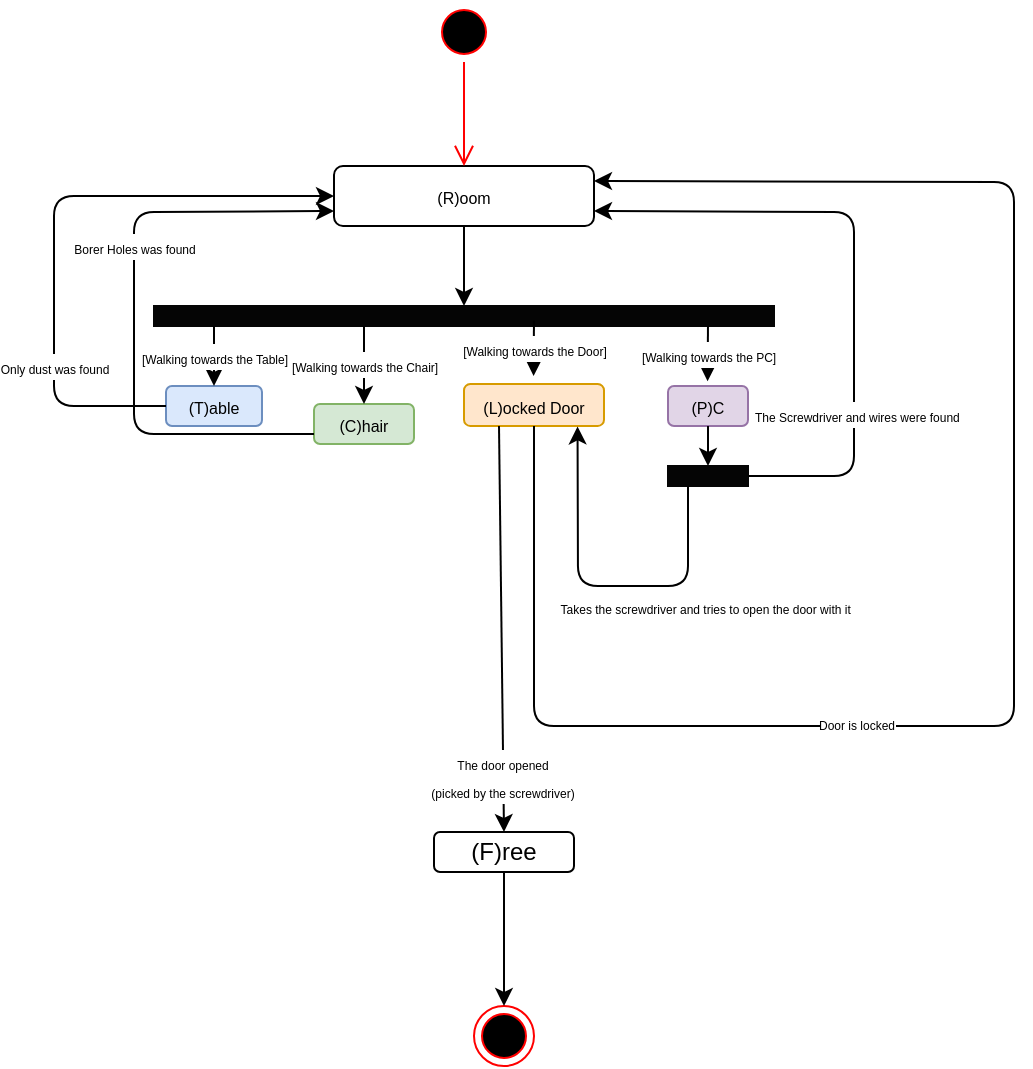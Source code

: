 <mxfile version="14.0.5" type="device"><diagram name="Page-1" id="e7e014a7-5840-1c2e-5031-d8a46d1fe8dd"><mxGraphModel dx="1422" dy="1588" grid="1" gridSize="10" guides="1" tooltips="1" connect="1" arrows="1" fold="1" page="1" pageScale="1" pageWidth="1169" pageHeight="826" background="#ffffff" math="0" shadow="0"><root><mxCell id="0"/><mxCell id="1" parent="0"/><mxCell id="0emYP5qYJsGkSNV9PV7W-44" value="&lt;font style=&quot;font-size: 8px&quot;&gt;(R)oom&lt;/font&gt;" style="rounded=1;whiteSpace=wrap;html=1;" vertex="1" parent="1"><mxGeometry x="520" y="80" width="130" height="30" as="geometry"/></mxCell><mxCell id="0emYP5qYJsGkSNV9PV7W-45" value="&lt;font style=&quot;font-size: 8px&quot;&gt;(T)able&lt;/font&gt;" style="rounded=1;whiteSpace=wrap;html=1;fillColor=#dae8fc;strokeColor=#6c8ebf;" vertex="1" parent="1"><mxGeometry x="436" y="190" width="48" height="20" as="geometry"/></mxCell><mxCell id="0emYP5qYJsGkSNV9PV7W-46" value="&lt;font style=&quot;font-size: 8px&quot;&gt;(C)hair&lt;/font&gt;" style="rounded=1;whiteSpace=wrap;html=1;fillColor=#d5e8d4;strokeColor=#82b366;" vertex="1" parent="1"><mxGeometry x="510" y="199" width="50" height="20" as="geometry"/></mxCell><mxCell id="0emYP5qYJsGkSNV9PV7W-47" value="&lt;font style=&quot;font-size: 8px&quot;&gt;(L)ocked Door&lt;/font&gt;" style="rounded=1;whiteSpace=wrap;html=1;fillColor=#ffe6cc;strokeColor=#d79b00;" vertex="1" parent="1"><mxGeometry x="585" y="189" width="70" height="21" as="geometry"/></mxCell><mxCell id="0emYP5qYJsGkSNV9PV7W-48" value="(F)ree" style="rounded=1;whiteSpace=wrap;html=1;" vertex="1" parent="1"><mxGeometry x="570" y="413" width="70" height="20" as="geometry"/></mxCell><mxCell id="0emYP5qYJsGkSNV9PV7W-50" value="&lt;font style=&quot;font-size: 8px&quot;&gt;(P)C&lt;/font&gt;" style="rounded=1;whiteSpace=wrap;html=1;fillColor=#e1d5e7;strokeColor=#9673a6;" vertex="1" parent="1"><mxGeometry x="687" y="190" width="40" height="20" as="geometry"/></mxCell><mxCell id="0emYP5qYJsGkSNV9PV7W-51" value="" style="endArrow=classic;html=1;exitX=0.5;exitY=1;exitDx=0;exitDy=0;" edge="1" parent="1" source="0emYP5qYJsGkSNV9PV7W-44"><mxGeometry width="50" height="50" relative="1" as="geometry"><mxPoint x="720" y="210" as="sourcePoint"/><mxPoint x="585" y="150" as="targetPoint"/></mxGeometry></mxCell><mxCell id="0emYP5qYJsGkSNV9PV7W-52" value="" style="rounded=0;whiteSpace=wrap;html=1;strokeColor=#050505;fillColor=#050505;" vertex="1" parent="1"><mxGeometry x="430" y="150" width="310" height="10" as="geometry"/></mxCell><mxCell id="0emYP5qYJsGkSNV9PV7W-55" value="&lt;font style=&quot;font-size: 6px&quot;&gt;[Walking towards the Table]&lt;/font&gt;" style="endArrow=classic;html=1;entryX=0.5;entryY=0;entryDx=0;entryDy=0;" edge="1" parent="1" target="0emYP5qYJsGkSNV9PV7W-45"><mxGeometry width="50" height="50" relative="1" as="geometry"><mxPoint x="460" y="160" as="sourcePoint"/><mxPoint x="460" y="180" as="targetPoint"/></mxGeometry></mxCell><mxCell id="0emYP5qYJsGkSNV9PV7W-56" value="&lt;font style=&quot;font-size: 6px&quot;&gt;[Walking towards the Chair]&lt;/font&gt;" style="endArrow=classic;html=1;entryX=0.5;entryY=0;entryDx=0;entryDy=0;" edge="1" parent="1" target="0emYP5qYJsGkSNV9PV7W-46"><mxGeometry width="50" height="50" relative="1" as="geometry"><mxPoint x="534.99" y="160" as="sourcePoint"/><mxPoint x="534.798" y="187.6" as="targetPoint"/></mxGeometry></mxCell><mxCell id="0emYP5qYJsGkSNV9PV7W-57" value="&lt;font style=&quot;font-size: 6px&quot;&gt;[Walking towards the Door]&lt;/font&gt;" style="endArrow=classic;html=1;entryX=0.371;entryY=-0.12;entryDx=0;entryDy=0;entryPerimeter=0;" edge="1" parent="1"><mxGeometry width="50" height="50" relative="1" as="geometry"><mxPoint x="619.99" y="157.4" as="sourcePoint"/><mxPoint x="619.798" y="185.0" as="targetPoint"/></mxGeometry></mxCell><mxCell id="0emYP5qYJsGkSNV9PV7W-58" value="&lt;font style=&quot;font-size: 6px&quot;&gt;[Walking towards the PC]&lt;/font&gt;" style="endArrow=classic;html=1;entryX=0.371;entryY=-0.12;entryDx=0;entryDy=0;entryPerimeter=0;" edge="1" parent="1"><mxGeometry width="50" height="50" relative="1" as="geometry"><mxPoint x="706.99" y="160" as="sourcePoint"/><mxPoint x="706.798" y="187.6" as="targetPoint"/></mxGeometry></mxCell><mxCell id="0emYP5qYJsGkSNV9PV7W-60" value="&lt;font style=&quot;font-size: 6px&quot;&gt;Only dust was found&lt;/font&gt;" style="endArrow=classic;html=1;exitX=0;exitY=0.5;exitDx=0;exitDy=0;entryX=0;entryY=0.5;entryDx=0;entryDy=0;" edge="1" parent="1" source="0emYP5qYJsGkSNV9PV7W-45" target="0emYP5qYJsGkSNV9PV7W-44"><mxGeometry x="-0.495" width="50" height="50" relative="1" as="geometry"><mxPoint x="410" y="290" as="sourcePoint"/><mxPoint x="460" y="240" as="targetPoint"/><Array as="points"><mxPoint x="380" y="200"/><mxPoint x="380" y="95"/></Array><mxPoint as="offset"/></mxGeometry></mxCell><mxCell id="0emYP5qYJsGkSNV9PV7W-63" value="" style="endArrow=classic;html=1;exitX=0;exitY=0.75;exitDx=0;exitDy=0;entryX=0;entryY=0.75;entryDx=0;entryDy=0;" edge="1" parent="1" source="0emYP5qYJsGkSNV9PV7W-46" target="0emYP5qYJsGkSNV9PV7W-44"><mxGeometry width="50" height="50" relative="1" as="geometry"><mxPoint x="600" y="210" as="sourcePoint"/><mxPoint x="650" y="160" as="targetPoint"/><Array as="points"><mxPoint x="420" y="214"/><mxPoint x="420" y="160"/><mxPoint x="420" y="103"/></Array></mxGeometry></mxCell><mxCell id="0emYP5qYJsGkSNV9PV7W-70" value="&lt;font style=&quot;font-size: 6px&quot;&gt;Borer Holes was found&lt;/font&gt;" style="edgeLabel;html=1;align=center;verticalAlign=middle;resizable=0;points=[];" vertex="1" connectable="0" parent="0emYP5qYJsGkSNV9PV7W-63"><mxGeometry x="0.227" relative="1" as="geometry"><mxPoint as="offset"/></mxGeometry></mxCell><mxCell id="0emYP5qYJsGkSNV9PV7W-64" value="" style="endArrow=classic;html=1;exitX=0.5;exitY=1;exitDx=0;exitDy=0;" edge="1" parent="1" source="0emYP5qYJsGkSNV9PV7W-50"><mxGeometry width="50" height="50" relative="1" as="geometry"><mxPoint x="600" y="290" as="sourcePoint"/><mxPoint x="707" y="230" as="targetPoint"/></mxGeometry></mxCell><mxCell id="0emYP5qYJsGkSNV9PV7W-65" value="" style="rounded=0;whiteSpace=wrap;html=1;strokeColor=#050505;fillColor=#050505;" vertex="1" parent="1"><mxGeometry x="687" y="230" width="40" height="10" as="geometry"/></mxCell><mxCell id="0emYP5qYJsGkSNV9PV7W-66" value="" style="endArrow=classic;html=1;exitX=1;exitY=0.5;exitDx=0;exitDy=0;entryX=1;entryY=0.75;entryDx=0;entryDy=0;" edge="1" parent="1" source="0emYP5qYJsGkSNV9PV7W-65" target="0emYP5qYJsGkSNV9PV7W-44"><mxGeometry width="50" height="50" relative="1" as="geometry"><mxPoint x="600" y="210" as="sourcePoint"/><mxPoint x="650" y="160" as="targetPoint"/><Array as="points"><mxPoint x="780" y="235"/><mxPoint x="780" y="140"/><mxPoint x="780" y="103"/></Array></mxGeometry></mxCell><mxCell id="0emYP5qYJsGkSNV9PV7W-67" value="&lt;font style=&quot;font-size: 6px&quot;&gt;The Screwdriver and wires were found&amp;nbsp;&lt;/font&gt;" style="edgeLabel;html=1;align=center;verticalAlign=middle;resizable=0;points=[];" vertex="1" connectable="0" parent="0emYP5qYJsGkSNV9PV7W-66"><mxGeometry x="-0.465" relative="1" as="geometry"><mxPoint x="2" as="offset"/></mxGeometry></mxCell><mxCell id="0emYP5qYJsGkSNV9PV7W-68" value="" style="endArrow=classic;html=1;exitX=0.25;exitY=1;exitDx=0;exitDy=0;entryX=0.811;entryY=1.01;entryDx=0;entryDy=0;entryPerimeter=0;" edge="1" parent="1" source="0emYP5qYJsGkSNV9PV7W-65" target="0emYP5qYJsGkSNV9PV7W-47"><mxGeometry width="50" height="50" relative="1" as="geometry"><mxPoint x="720" y="260" as="sourcePoint"/><mxPoint x="770" y="210" as="targetPoint"/><Array as="points"><mxPoint x="697" y="290"/><mxPoint x="642" y="290"/></Array></mxGeometry></mxCell><mxCell id="0emYP5qYJsGkSNV9PV7W-69" value="&lt;font style=&quot;font-size: 6px&quot;&gt;Takes the screwdriver and tries to open the door with it&amp;nbsp;&amp;nbsp;&lt;/font&gt;" style="edgeLabel;html=1;align=center;verticalAlign=middle;resizable=0;points=[];" vertex="1" connectable="0" parent="0emYP5qYJsGkSNV9PV7W-68"><mxGeometry x="-0.588" relative="1" as="geometry"><mxPoint x="10.0" y="21.9" as="offset"/></mxGeometry></mxCell><mxCell id="0emYP5qYJsGkSNV9PV7W-72" value="" style="endArrow=classic;html=1;exitX=0.5;exitY=1;exitDx=0;exitDy=0;entryX=1;entryY=0.25;entryDx=0;entryDy=0;" edge="1" parent="1" source="0emYP5qYJsGkSNV9PV7W-47" target="0emYP5qYJsGkSNV9PV7W-44"><mxGeometry width="50" height="50" relative="1" as="geometry"><mxPoint x="620" y="170" as="sourcePoint"/><mxPoint x="670" y="120" as="targetPoint"/><Array as="points"><mxPoint x="620" y="360"/><mxPoint x="860" y="360"/><mxPoint x="860" y="88"/></Array></mxGeometry></mxCell><mxCell id="0emYP5qYJsGkSNV9PV7W-73" value="&lt;font style=&quot;font-size: 6px&quot;&gt;Door is locked&lt;/font&gt;" style="edgeLabel;html=1;align=center;verticalAlign=middle;resizable=0;points=[];" vertex="1" connectable="0" parent="0emYP5qYJsGkSNV9PV7W-72"><mxGeometry x="-0.288" y="-1" relative="1" as="geometry"><mxPoint y="-3" as="offset"/></mxGeometry></mxCell><mxCell id="0emYP5qYJsGkSNV9PV7W-74" value="" style="endArrow=classic;html=1;exitX=0.25;exitY=1;exitDx=0;exitDy=0;entryX=0.5;entryY=0;entryDx=0;entryDy=0;" edge="1" parent="1" source="0emYP5qYJsGkSNV9PV7W-47" target="0emYP5qYJsGkSNV9PV7W-48"><mxGeometry width="50" height="50" relative="1" as="geometry"><mxPoint x="620" y="310" as="sourcePoint"/><mxPoint x="603" y="410" as="targetPoint"/></mxGeometry></mxCell><mxCell id="0emYP5qYJsGkSNV9PV7W-75" value="&lt;font style=&quot;font-size: 6px&quot;&gt;The door opened &lt;br&gt;(picked by the screwdriver)&lt;/font&gt;" style="edgeLabel;html=1;align=center;verticalAlign=middle;resizable=0;points=[];" vertex="1" connectable="0" parent="0emYP5qYJsGkSNV9PV7W-74"><mxGeometry x="0.72" y="-1" relative="1" as="geometry"><mxPoint as="offset"/></mxGeometry></mxCell><mxCell id="0emYP5qYJsGkSNV9PV7W-76" value="" style="ellipse;html=1;shape=endState;fillColor=#000000;strokeColor=#ff0000;" vertex="1" parent="1"><mxGeometry x="590" y="500" width="30" height="30" as="geometry"/></mxCell><mxCell id="0emYP5qYJsGkSNV9PV7W-77" value="" style="endArrow=classic;html=1;exitX=0.5;exitY=1;exitDx=0;exitDy=0;entryX=0.5;entryY=0;entryDx=0;entryDy=0;" edge="1" parent="1" source="0emYP5qYJsGkSNV9PV7W-48" target="0emYP5qYJsGkSNV9PV7W-76"><mxGeometry width="50" height="50" relative="1" as="geometry"><mxPoint x="600" y="400" as="sourcePoint"/><mxPoint x="650" y="350" as="targetPoint"/></mxGeometry></mxCell><mxCell id="0emYP5qYJsGkSNV9PV7W-78" value="" style="ellipse;html=1;shape=startState;fillColor=#000000;strokeColor=#ff0000;" vertex="1" parent="1"><mxGeometry x="570" y="-2" width="30" height="30" as="geometry"/></mxCell><mxCell id="0emYP5qYJsGkSNV9PV7W-79" value="" style="edgeStyle=orthogonalEdgeStyle;html=1;verticalAlign=bottom;endArrow=open;endSize=8;strokeColor=#ff0000;" edge="1" source="0emYP5qYJsGkSNV9PV7W-78" parent="1"><mxGeometry relative="1" as="geometry"><mxPoint x="585" y="80" as="targetPoint"/></mxGeometry></mxCell></root></mxGraphModel></diagram></mxfile>